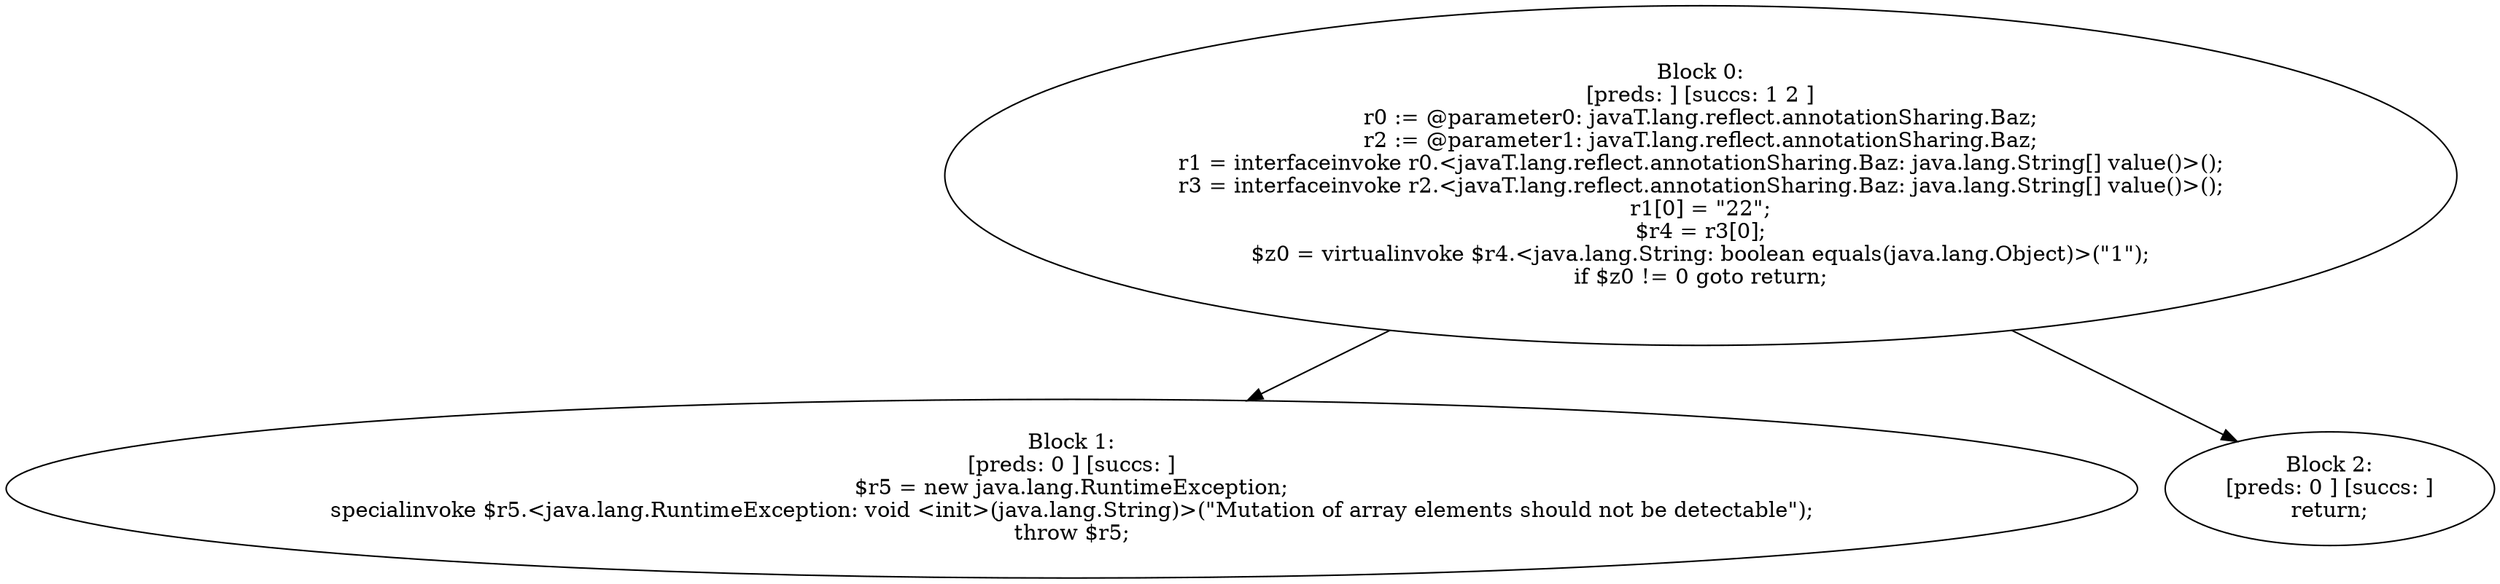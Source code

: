 digraph "unitGraph" {
    "Block 0:
[preds: ] [succs: 1 2 ]
r0 := @parameter0: javaT.lang.reflect.annotationSharing.Baz;
r2 := @parameter1: javaT.lang.reflect.annotationSharing.Baz;
r1 = interfaceinvoke r0.<javaT.lang.reflect.annotationSharing.Baz: java.lang.String[] value()>();
r3 = interfaceinvoke r2.<javaT.lang.reflect.annotationSharing.Baz: java.lang.String[] value()>();
r1[0] = \"22\";
$r4 = r3[0];
$z0 = virtualinvoke $r4.<java.lang.String: boolean equals(java.lang.Object)>(\"1\");
if $z0 != 0 goto return;
"
    "Block 1:
[preds: 0 ] [succs: ]
$r5 = new java.lang.RuntimeException;
specialinvoke $r5.<java.lang.RuntimeException: void <init>(java.lang.String)>(\"Mutation of array elements should not be detectable\");
throw $r5;
"
    "Block 2:
[preds: 0 ] [succs: ]
return;
"
    "Block 0:
[preds: ] [succs: 1 2 ]
r0 := @parameter0: javaT.lang.reflect.annotationSharing.Baz;
r2 := @parameter1: javaT.lang.reflect.annotationSharing.Baz;
r1 = interfaceinvoke r0.<javaT.lang.reflect.annotationSharing.Baz: java.lang.String[] value()>();
r3 = interfaceinvoke r2.<javaT.lang.reflect.annotationSharing.Baz: java.lang.String[] value()>();
r1[0] = \"22\";
$r4 = r3[0];
$z0 = virtualinvoke $r4.<java.lang.String: boolean equals(java.lang.Object)>(\"1\");
if $z0 != 0 goto return;
"->"Block 1:
[preds: 0 ] [succs: ]
$r5 = new java.lang.RuntimeException;
specialinvoke $r5.<java.lang.RuntimeException: void <init>(java.lang.String)>(\"Mutation of array elements should not be detectable\");
throw $r5;
";
    "Block 0:
[preds: ] [succs: 1 2 ]
r0 := @parameter0: javaT.lang.reflect.annotationSharing.Baz;
r2 := @parameter1: javaT.lang.reflect.annotationSharing.Baz;
r1 = interfaceinvoke r0.<javaT.lang.reflect.annotationSharing.Baz: java.lang.String[] value()>();
r3 = interfaceinvoke r2.<javaT.lang.reflect.annotationSharing.Baz: java.lang.String[] value()>();
r1[0] = \"22\";
$r4 = r3[0];
$z0 = virtualinvoke $r4.<java.lang.String: boolean equals(java.lang.Object)>(\"1\");
if $z0 != 0 goto return;
"->"Block 2:
[preds: 0 ] [succs: ]
return;
";
}
